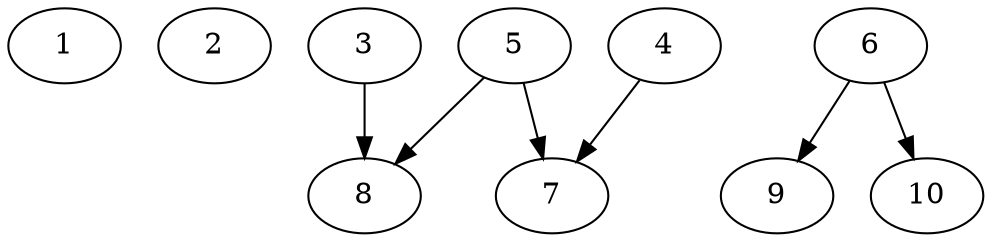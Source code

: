 // DAG automatically generated by daggen at Tue Jul 18 11:30:58 2017
// ./daggen --dot -n 10 --fat 0.8 --regular 0.8 --density 0.2 --jump 1 
digraph G {
  1 [size="1189044764", alpha="0.18"]
  2 [size="817084251", alpha="0.15"]
  3 [size="262348325628", alpha="0.07"]
  3 -> 8 [size ="301989888"]
  4 [size="134217728000", alpha="0.08"]
  4 -> 7 [size ="209715200"]
  5 [size="303933703515", alpha="0.16"]
  5 -> 7 [size ="209715200"]
  5 -> 8 [size ="209715200"]
  6 [size="24239496152", alpha="0.13"]
  6 -> 9 [size ="33554432"]
  6 -> 10 [size ="33554432"]
  7 [size="69011010292", alpha="0.15"]
  8 [size="2831212033", alpha="0.09"]
  9 [size="11024455328", alpha="0.13"]
  10 [size="852105723477", alpha="0.06"]
}
